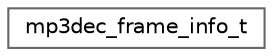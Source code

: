 digraph "Graphical Class Hierarchy"
{
 // LATEX_PDF_SIZE
  bgcolor="transparent";
  edge [fontname=Helvetica,fontsize=10,labelfontname=Helvetica,labelfontsize=10];
  node [fontname=Helvetica,fontsize=10,shape=box,height=0.2,width=0.4];
  rankdir="LR";
  Node0 [id="Node000000",label="mp3dec_frame_info_t",height=0.2,width=0.4,color="grey40", fillcolor="white", style="filled",URL="$structmp3dec__frame__info__t.html",tooltip=" "];
}
